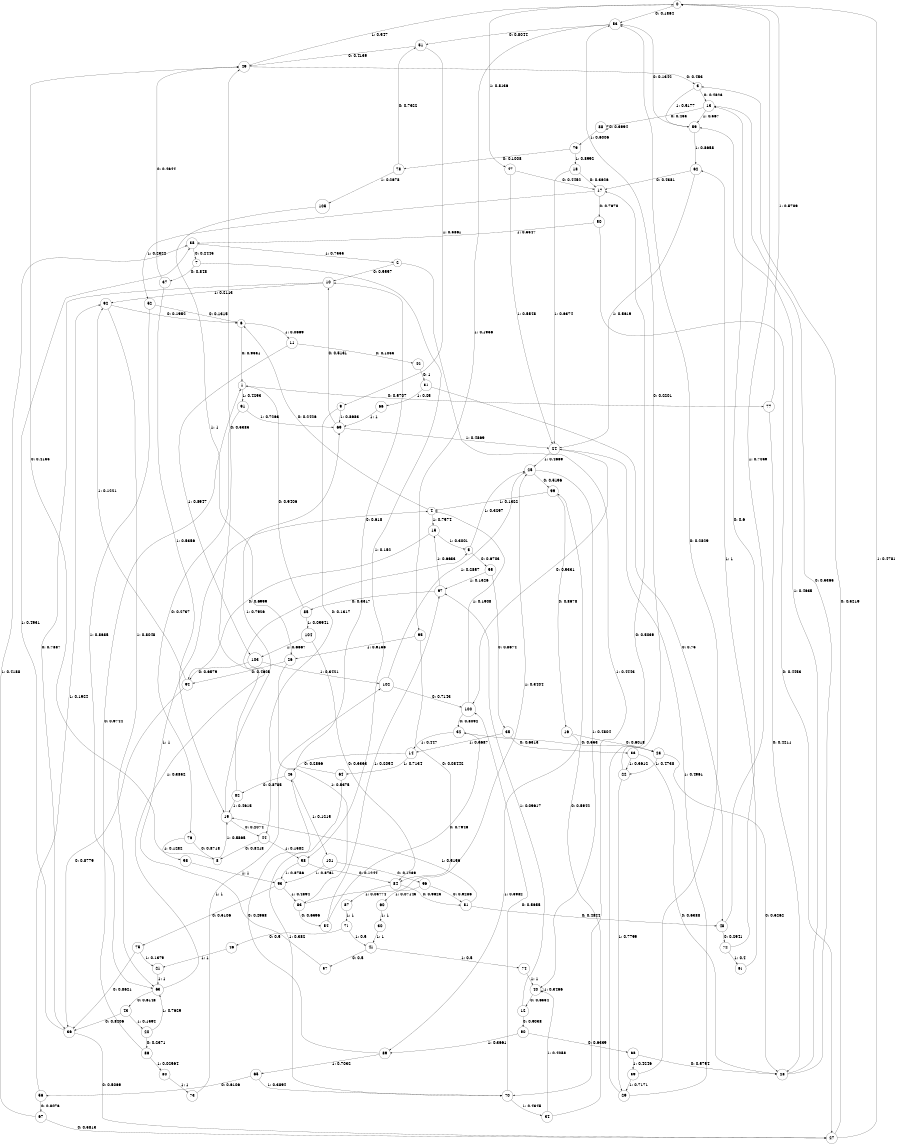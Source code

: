 digraph "ch5randomL10" {
size = "6,8.5";
ratio = "fill";
node [shape = circle];
node [fontsize = 24];
edge [fontsize = 24];
0 -> 53 [label = "0: 0.1864   "];
0 -> 47 [label = "1: 0.8136   "];
1 -> 77 [label = "0: 0.5707   "];
1 -> 91 [label = "1: 0.4293   "];
2 -> 10 [label = "0: 0.5557   "];
2 -> 70 [label = "1: 0.4443   "];
3 -> 13 [label = "0: 0.4823   "];
3 -> 59 [label = "1: 0.5177   "];
4 -> 6 [label = "0: 0.2426   "];
4 -> 15 [label = "1: 0.7574   "];
5 -> 55 [label = "0: 0.6703   "];
5 -> 25 [label = "1: 0.3297   "];
6 -> 1 [label = "0: 0.9331   "];
6 -> 11 [label = "1: 0.0669   "];
7 -> 37 [label = "0: 0.848    "];
7 -> 58 [label = "1: 0.152    "];
8 -> 49 [label = "0: 0.4135   "];
8 -> 19 [label = "1: 0.5865   "];
9 -> 44 [label = "0: 0.1317   "];
9 -> 69 [label = "1: 0.8683   "];
10 -> 36 [label = "0: 0.7887   "];
10 -> 92 [label = "1: 0.2113   "];
11 -> 42 [label = "0: 0.1053   "];
11 -> 103 [label = "1: 0.8947   "];
12 -> 90 [label = "0: 0.9038   "];
12 -> 97 [label = "1: 0.09617  "];
13 -> 88 [label = "0: 0.433    "];
13 -> 59 [label = "1: 0.567    "];
14 -> 45 [label = "0: 0.2866   "];
14 -> 64 [label = "1: 0.7134   "];
15 -> 94 [label = "0: 0.6999   "];
15 -> 5 [label = "1: 0.3001   "];
16 -> 23 [label = "0: 0.6018   "];
16 -> 89 [label = "1: 0.3982   "];
17 -> 50 [label = "0: 0.7678   "];
17 -> 52 [label = "1: 0.2322   "];
18 -> 17 [label = "0: 0.3626   "];
18 -> 24 [label = "1: 0.6374   "];
19 -> 44 [label = "0: 0.2074   "];
19 -> 69 [label = "1: 0.7926   "];
20 -> 86 [label = "0: 0.2371   "];
20 -> 63 [label = "1: 0.7629   "];
21 -> 63 [label = "1: 1        "];
22 -> 53 [label = "0: 0.2201   "];
22 -> 29 [label = "1: 0.7799   "];
23 -> 28 [label = "0: 0.5262   "];
23 -> 22 [label = "1: 0.4738   "];
24 -> 100 [label = "0: 0.5331   "];
24 -> 25 [label = "1: 0.4669   "];
25 -> 99 [label = "0: 0.5196   "];
25 -> 40 [label = "1: 0.4804   "];
26 -> 94 [label = "0: 0.4625   "];
26 -> 83 [label = "1: 0.5375   "];
27 -> 3 [label = "0: 0.5219   "];
27 -> 0 [label = "1: 0.4781   "];
28 -> 13 [label = "0: 0.5365   "];
28 -> 59 [label = "1: 0.4635   "];
29 -> 17 [label = "0: 0.5039   "];
29 -> 24 [label = "1: 0.4961   "];
30 -> 41 [label = "1: 1        "];
31 -> 48 [label = "0: 0.75     "];
31 -> 66 [label = "1: 0.25     "];
32 -> 23 [label = "0: 0.553    "];
32 -> 14 [label = "1: 0.447    "];
33 -> 28 [label = "0: 0.6388   "];
33 -> 22 [label = "1: 0.3612   "];
34 -> 99 [label = "0: 0.5942   "];
34 -> 40 [label = "1: 0.4058   "];
35 -> 33 [label = "0: 0.6313   "];
35 -> 14 [label = "1: 0.3687   "];
36 -> 27 [label = "0: 0.5069   "];
36 -> 38 [label = "1: 0.4931   "];
37 -> 49 [label = "0: 0.4644   "];
37 -> 19 [label = "1: 0.5356   "];
38 -> 7 [label = "0: 0.2445   "];
38 -> 2 [label = "1: 0.7555   "];
39 -> 53 [label = "0: 0.2829   "];
39 -> 29 [label = "1: 0.7171   "];
40 -> 12 [label = "0: 0.6534   "];
40 -> 40 [label = "1: 0.3466   "];
41 -> 57 [label = "0: 0.5      "];
41 -> 74 [label = "1: 0.5      "];
42 -> 31 [label = "0: 1        "];
43 -> 36 [label = "0: 0.8406   "];
43 -> 20 [label = "1: 0.1594   "];
44 -> 8 [label = "0: 0.8418   "];
44 -> 58 [label = "1: 0.1582   "];
45 -> 82 [label = "0: 0.8785   "];
45 -> 101 [label = "1: 0.1215   "];
46 -> 21 [label = "1: 1        "];
47 -> 17 [label = "0: 0.4452   "];
47 -> 24 [label = "1: 0.5548   "];
48 -> 72 [label = "0: 0.2941   "];
48 -> 0 [label = "1: 0.7059   "];
49 -> 3 [label = "0: 0.453    "];
49 -> 0 [label = "1: 0.547    "];
50 -> 27 [label = "0: 0.4453   "];
50 -> 38 [label = "1: 0.5547   "];
51 -> 49 [label = "0: 0.4139   "];
51 -> 9 [label = "1: 0.5861   "];
52 -> 6 [label = "0: 0.1315   "];
52 -> 63 [label = "1: 0.8685   "];
53 -> 51 [label = "0: 0.8044   "];
53 -> 95 [label = "1: 0.1956   "];
54 -> 32 [label = "0: 0.7946   "];
54 -> 97 [label = "1: 0.2054   "];
55 -> 35 [label = "0: 0.8674   "];
55 -> 97 [label = "1: 0.1326   "];
56 -> 67 [label = "0: 0.8076   "];
56 -> 92 [label = "1: 0.1924   "];
57 -> 4 [label = "1: 1        "];
58 -> 84 [label = "0: 0.1244   "];
58 -> 93 [label = "1: 0.8756   "];
59 -> 53 [label = "0: 0.1342   "];
59 -> 62 [label = "1: 0.8658   "];
60 -> 30 [label = "1: 1        "];
61 -> 62 [label = "1: 1        "];
62 -> 17 [label = "0: 0.4381   "];
62 -> 24 [label = "1: 0.5619   "];
63 -> 43 [label = "0: 0.6148   "];
63 -> 5 [label = "1: 0.3852   "];
64 -> 10 [label = "0: 0.618    "];
64 -> 70 [label = "1: 0.382    "];
65 -> 56 [label = "0: 0.6106   "];
65 -> 70 [label = "1: 0.3894   "];
66 -> 69 [label = "1: 1        "];
67 -> 27 [label = "0: 0.5813   "];
67 -> 38 [label = "1: 0.4188   "];
68 -> 28 [label = "0: 0.5754   "];
68 -> 39 [label = "1: 0.4246   "];
69 -> 10 [label = "0: 0.5131   "];
69 -> 24 [label = "1: 0.4869   "];
70 -> 100 [label = "0: 0.5655   "];
70 -> 34 [label = "1: 0.4345   "];
71 -> 46 [label = "0: 0.5      "];
71 -> 41 [label = "1: 0.5      "];
72 -> 13 [label = "0: 0.6      "];
72 -> 61 [label = "1: 0.4      "];
73 -> 102 [label = "1: 1        "];
74 -> 40 [label = "1: 1        "];
75 -> 36 [label = "0: 0.8621   "];
75 -> 21 [label = "1: 0.1379   "];
76 -> 8 [label = "0: 0.8718   "];
76 -> 98 [label = "1: 0.1282   "];
77 -> 28 [label = "0: 0.4211   "];
77 -> 0 [label = "1: 0.5789   "];
78 -> 51 [label = "0: 0.7322   "];
78 -> 105 [label = "1: 0.2678   "];
79 -> 78 [label = "0: 0.1008   "];
79 -> 18 [label = "1: 0.8992   "];
80 -> 73 [label = "1: 1        "];
81 -> 48 [label = "0: 0.4844   "];
81 -> 19 [label = "1: 0.5156   "];
82 -> 49 [label = "0: 0.5385   "];
82 -> 19 [label = "1: 0.4615   "];
83 -> 54 [label = "0: 0.6596   "];
83 -> 25 [label = "1: 0.3404   "];
84 -> 81 [label = "0: 0.9623   "];
84 -> 87 [label = "1: 0.03774  "];
85 -> 1 [label = "0: 0.9406   "];
85 -> 104 [label = "1: 0.05941  "];
86 -> 1 [label = "0: 0.9744   "];
86 -> 80 [label = "1: 0.02564  "];
87 -> 71 [label = "1: 1        "];
88 -> 88 [label = "0: 0.3994   "];
88 -> 79 [label = "1: 0.6006   "];
89 -> 45 [label = "0: 0.2968   "];
89 -> 65 [label = "1: 0.7032   "];
90 -> 68 [label = "0: 0.6339   "];
90 -> 89 [label = "1: 0.3661   "];
91 -> 76 [label = "0: 0.2737   "];
91 -> 69 [label = "1: 0.7263   "];
92 -> 6 [label = "0: 0.1952   "];
92 -> 63 [label = "1: 0.8048   "];
93 -> 75 [label = "0: 0.5106   "];
93 -> 83 [label = "1: 0.4894   "];
94 -> 36 [label = "0: 0.8779   "];
94 -> 92 [label = "1: 0.1221   "];
95 -> 84 [label = "0: 0.08442  "];
95 -> 26 [label = "1: 0.9156   "];
96 -> 81 [label = "0: 0.9286   "];
96 -> 60 [label = "1: 0.07143  "];
97 -> 85 [label = "0: 0.3317   "];
97 -> 15 [label = "1: 0.6683   "];
98 -> 93 [label = "1: 1        "];
99 -> 16 [label = "0: 0.8678   "];
99 -> 4 [label = "1: 0.1322   "];
100 -> 32 [label = "0: 0.8092   "];
100 -> 4 [label = "1: 0.1908   "];
101 -> 96 [label = "0: 0.1239   "];
101 -> 93 [label = "1: 0.8761   "];
102 -> 100 [label = "0: 0.7143   "];
102 -> 25 [label = "1: 0.2857   "];
103 -> 94 [label = "0: 0.6579   "];
103 -> 102 [label = "1: 0.3421   "];
104 -> 84 [label = "0: 0.3333   "];
104 -> 103 [label = "1: 0.6667   "];
105 -> 26 [label = "1: 1        "];
}